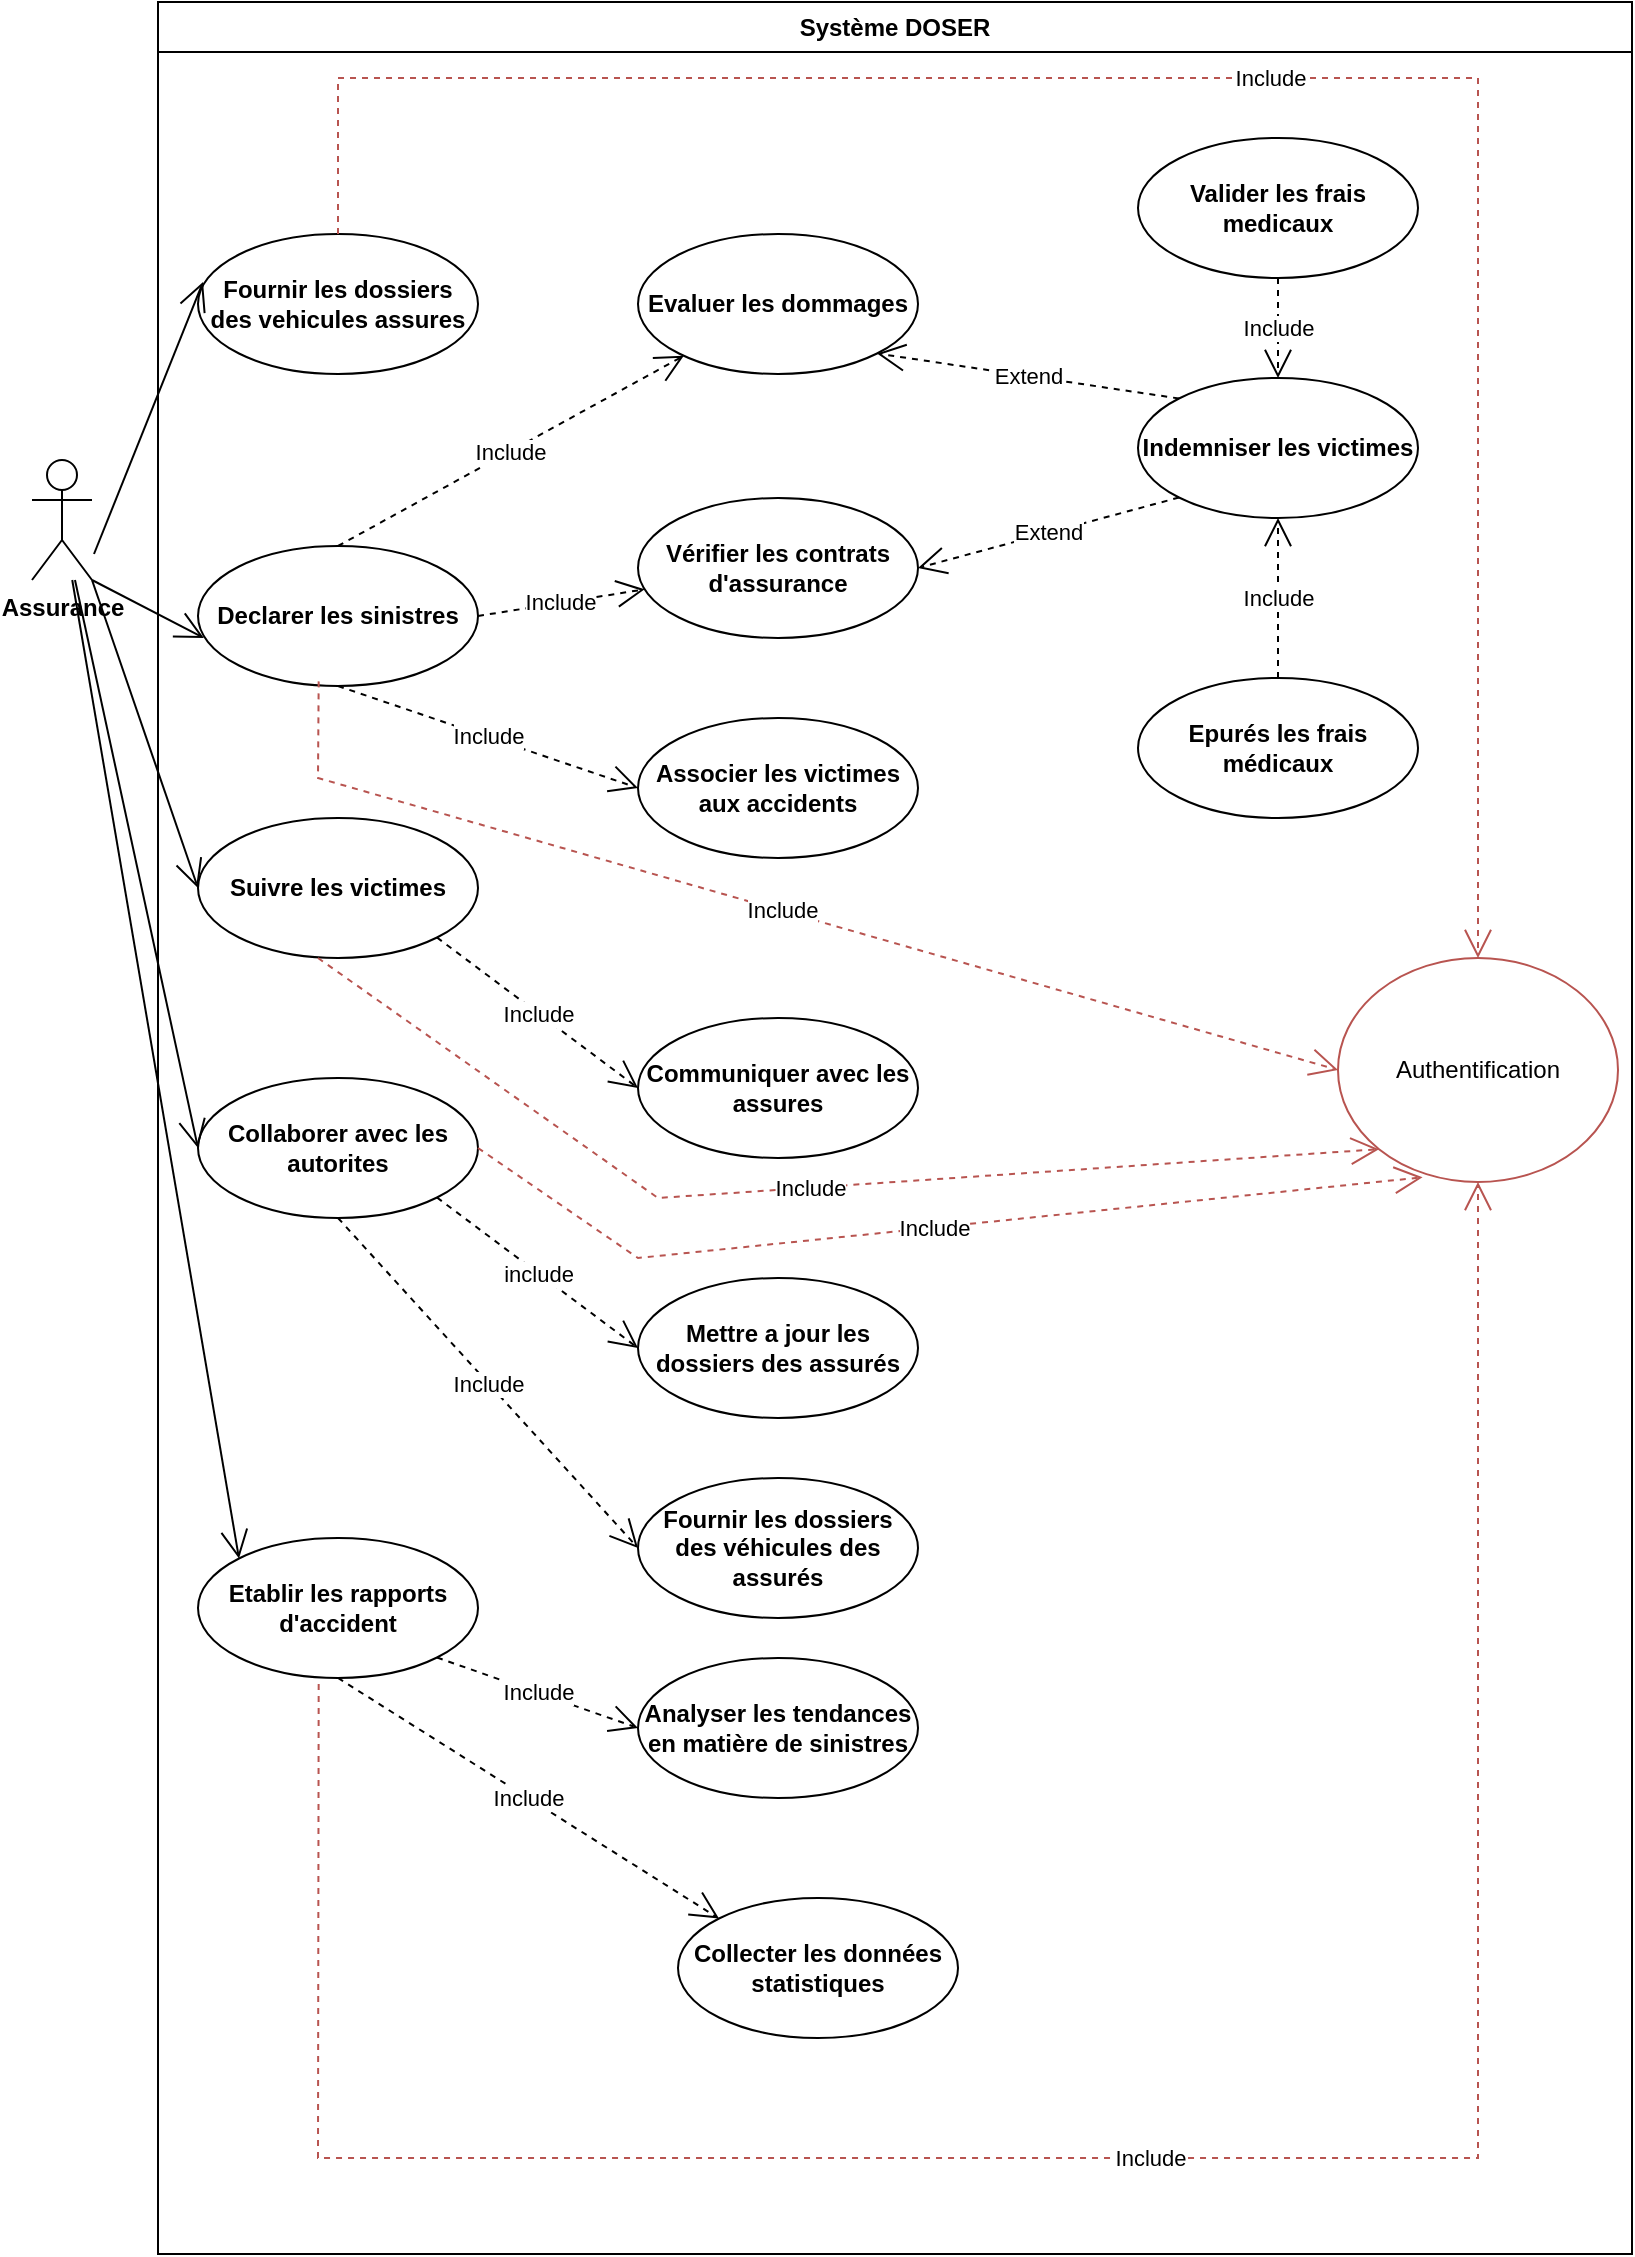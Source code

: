 <mxfile version="24.8.6">
  <diagram name="Page-1" id="MTC3WSLpt4ToaXbaxoXk">
    <mxGraphModel dx="1085" dy="573" grid="0" gridSize="10" guides="1" tooltips="1" connect="1" arrows="1" fold="1" page="1" pageScale="1" pageWidth="827" pageHeight="1169" math="0" shadow="0">
      <root>
        <mxCell id="0" />
        <mxCell id="1" parent="0" />
        <mxCell id="B895lldF-2tsAJIkW0Hh-1" value="&lt;b&gt;Assurance&lt;/b&gt;" style="shape=umlActor;verticalLabelPosition=bottom;verticalAlign=top;html=1;outlineConnect=0;" vertex="1" parent="1">
          <mxGeometry x="17" y="251" width="30" height="60" as="geometry" />
        </mxCell>
        <mxCell id="B895lldF-2tsAJIkW0Hh-2" value="Système DOSER" style="swimlane;whiteSpace=wrap;html=1;startSize=25;" vertex="1" parent="1">
          <mxGeometry x="80" y="22" width="737" height="1126" as="geometry" />
        </mxCell>
        <mxCell id="B895lldF-2tsAJIkW0Hh-3" value="&lt;b&gt;Collecter les données statistiques&lt;/b&gt;" style="ellipse;whiteSpace=wrap;html=1;" vertex="1" parent="B895lldF-2tsAJIkW0Hh-2">
          <mxGeometry x="260" y="948" width="140" height="70" as="geometry" />
        </mxCell>
        <mxCell id="B895lldF-2tsAJIkW0Hh-4" value="&lt;b&gt;Communiquer avec les assures&lt;/b&gt;" style="ellipse;whiteSpace=wrap;html=1;" vertex="1" parent="B895lldF-2tsAJIkW0Hh-2">
          <mxGeometry x="240" y="508" width="140" height="70" as="geometry" />
        </mxCell>
        <mxCell id="B895lldF-2tsAJIkW0Hh-5" value="&lt;b&gt;Vérifier les contrats d&#39;assurance&lt;/b&gt;" style="ellipse;whiteSpace=wrap;html=1;" vertex="1" parent="B895lldF-2tsAJIkW0Hh-2">
          <mxGeometry x="240" y="248" width="140" height="70" as="geometry" />
        </mxCell>
        <mxCell id="B895lldF-2tsAJIkW0Hh-6" value="&lt;b&gt;Declarer les sinistres&lt;/b&gt;" style="ellipse;whiteSpace=wrap;html=1;" vertex="1" parent="B895lldF-2tsAJIkW0Hh-2">
          <mxGeometry x="20" y="272" width="140" height="70" as="geometry" />
        </mxCell>
        <mxCell id="B895lldF-2tsAJIkW0Hh-7" value="Include" style="endArrow=open;endSize=12;dashed=1;html=1;rounded=0;exitX=1;exitY=0.5;exitDx=0;exitDy=0;" edge="1" parent="B895lldF-2tsAJIkW0Hh-2" source="B895lldF-2tsAJIkW0Hh-6" target="B895lldF-2tsAJIkW0Hh-5">
          <mxGeometry width="160" relative="1" as="geometry">
            <mxPoint x="170" y="330" as="sourcePoint" />
            <mxPoint x="330" y="330" as="targetPoint" />
          </mxGeometry>
        </mxCell>
        <mxCell id="B895lldF-2tsAJIkW0Hh-10" value="&lt;b&gt;Fournir les dossiers des véhicules des assur&lt;/b&gt;&lt;b&gt;é&lt;/b&gt;&lt;b&gt;s&lt;/b&gt;" style="ellipse;whiteSpace=wrap;html=1;" vertex="1" parent="B895lldF-2tsAJIkW0Hh-2">
          <mxGeometry x="240" y="738" width="140" height="70" as="geometry" />
        </mxCell>
        <mxCell id="B895lldF-2tsAJIkW0Hh-11" value="&lt;b&gt;Valider les frais medicaux&lt;/b&gt;" style="ellipse;whiteSpace=wrap;html=1;" vertex="1" parent="B895lldF-2tsAJIkW0Hh-2">
          <mxGeometry x="490" y="68" width="140" height="70" as="geometry" />
        </mxCell>
        <mxCell id="B895lldF-2tsAJIkW0Hh-12" value="&lt;b&gt;Epur&lt;/b&gt;&lt;b&gt;é&lt;/b&gt;&lt;b&gt;s les frais m&lt;/b&gt;&lt;b&gt;é&lt;/b&gt;&lt;b&gt;dicaux&lt;/b&gt;" style="ellipse;whiteSpace=wrap;html=1;" vertex="1" parent="B895lldF-2tsAJIkW0Hh-2">
          <mxGeometry x="490" y="338" width="140" height="70" as="geometry" />
        </mxCell>
        <mxCell id="B895lldF-2tsAJIkW0Hh-13" value="Include" style="endArrow=open;endSize=12;dashed=1;html=1;rounded=0;exitX=0.5;exitY=0;exitDx=0;exitDy=0;" edge="1" parent="B895lldF-2tsAJIkW0Hh-2" source="B895lldF-2tsAJIkW0Hh-12" target="B895lldF-2tsAJIkW0Hh-16">
          <mxGeometry width="160" relative="1" as="geometry">
            <mxPoint x="399" y="361" as="sourcePoint" />
            <mxPoint x="470" y="441" as="targetPoint" />
          </mxGeometry>
        </mxCell>
        <mxCell id="B895lldF-2tsAJIkW0Hh-14" value="&lt;b&gt;Evaluer les dommages&lt;/b&gt;" style="ellipse;whiteSpace=wrap;html=1;" vertex="1" parent="B895lldF-2tsAJIkW0Hh-2">
          <mxGeometry x="240" y="116" width="140" height="70" as="geometry" />
        </mxCell>
        <mxCell id="B895lldF-2tsAJIkW0Hh-15" value="Include" style="endArrow=open;endSize=12;dashed=1;html=1;rounded=0;exitX=0.5;exitY=0;exitDx=0;exitDy=0;" edge="1" parent="B895lldF-2tsAJIkW0Hh-2" source="B895lldF-2tsAJIkW0Hh-6" target="B895lldF-2tsAJIkW0Hh-14">
          <mxGeometry width="160" relative="1" as="geometry">
            <mxPoint x="140" y="177" as="sourcePoint" />
            <mxPoint x="140" y="273" as="targetPoint" />
            <Array as="points" />
          </mxGeometry>
        </mxCell>
        <mxCell id="B895lldF-2tsAJIkW0Hh-16" value="&lt;b&gt;Indemniser les victimes&lt;/b&gt;" style="ellipse;whiteSpace=wrap;html=1;" vertex="1" parent="B895lldF-2tsAJIkW0Hh-2">
          <mxGeometry x="490" y="188" width="140" height="70" as="geometry" />
        </mxCell>
        <mxCell id="B895lldF-2tsAJIkW0Hh-17" value="Extend" style="endArrow=open;endSize=12;dashed=1;html=1;rounded=0;entryX=1;entryY=1;entryDx=0;entryDy=0;exitX=0;exitY=0;exitDx=0;exitDy=0;" edge="1" parent="B895lldF-2tsAJIkW0Hh-2" source="B895lldF-2tsAJIkW0Hh-16" target="B895lldF-2tsAJIkW0Hh-14">
          <mxGeometry width="160" relative="1" as="geometry">
            <mxPoint x="254" y="175" as="sourcePoint" />
            <mxPoint x="414" y="175" as="targetPoint" />
          </mxGeometry>
        </mxCell>
        <mxCell id="B895lldF-2tsAJIkW0Hh-18" value="Extend" style="endArrow=open;endSize=12;dashed=1;html=1;rounded=0;entryX=1;entryY=0.5;entryDx=0;entryDy=0;exitX=0;exitY=1;exitDx=0;exitDy=0;" edge="1" parent="B895lldF-2tsAJIkW0Hh-2" source="B895lldF-2tsAJIkW0Hh-16" target="B895lldF-2tsAJIkW0Hh-5">
          <mxGeometry width="160" relative="1" as="geometry">
            <mxPoint x="330" y="346" as="sourcePoint" />
            <mxPoint x="490" y="346" as="targetPoint" />
          </mxGeometry>
        </mxCell>
        <mxCell id="B895lldF-2tsAJIkW0Hh-19" value="&lt;b&gt;Associer les victimes aux accidents&lt;/b&gt;" style="ellipse;whiteSpace=wrap;html=1;" vertex="1" parent="B895lldF-2tsAJIkW0Hh-2">
          <mxGeometry x="240" y="358" width="140" height="70" as="geometry" />
        </mxCell>
        <mxCell id="B895lldF-2tsAJIkW0Hh-20" value="&lt;b&gt;Suivre les victimes&lt;br&gt;&lt;/b&gt;" style="ellipse;whiteSpace=wrap;html=1;" vertex="1" parent="B895lldF-2tsAJIkW0Hh-2">
          <mxGeometry x="20" y="408" width="140" height="70" as="geometry" />
        </mxCell>
        <mxCell id="B895lldF-2tsAJIkW0Hh-23" value="&lt;b&gt;Collaborer avec les autorites&lt;/b&gt;" style="ellipse;whiteSpace=wrap;html=1;" vertex="1" parent="B895lldF-2tsAJIkW0Hh-2">
          <mxGeometry x="20" y="538" width="140" height="70" as="geometry" />
        </mxCell>
        <mxCell id="B895lldF-2tsAJIkW0Hh-24" value="&lt;b&gt;Mettre a jour les dossiers des assur&lt;/b&gt;&lt;b&gt;é&lt;/b&gt;&lt;b&gt;s&lt;/b&gt;" style="ellipse;whiteSpace=wrap;html=1;" vertex="1" parent="B895lldF-2tsAJIkW0Hh-2">
          <mxGeometry x="240" y="638" width="140" height="70" as="geometry" />
        </mxCell>
        <mxCell id="B895lldF-2tsAJIkW0Hh-26" value="Include" style="endArrow=open;endSize=12;dashed=1;html=1;rounded=0;exitX=0.5;exitY=1;exitDx=0;exitDy=0;entryX=0;entryY=0.5;entryDx=0;entryDy=0;" edge="1" parent="B895lldF-2tsAJIkW0Hh-2" source="B895lldF-2tsAJIkW0Hh-6" target="B895lldF-2tsAJIkW0Hh-19">
          <mxGeometry width="160" relative="1" as="geometry">
            <mxPoint x="98" y="420" as="sourcePoint" />
            <mxPoint x="258" y="420" as="targetPoint" />
          </mxGeometry>
        </mxCell>
        <mxCell id="B895lldF-2tsAJIkW0Hh-27" value="Include" style="endArrow=open;endSize=12;dashed=1;html=1;rounded=0;entryX=0.5;entryY=0;entryDx=0;entryDy=0;exitX=0.5;exitY=1;exitDx=0;exitDy=0;" edge="1" parent="B895lldF-2tsAJIkW0Hh-2" source="B895lldF-2tsAJIkW0Hh-11" target="B895lldF-2tsAJIkW0Hh-16">
          <mxGeometry width="160" relative="1" as="geometry">
            <mxPoint x="529" y="133" as="sourcePoint" />
            <mxPoint x="673" y="180" as="targetPoint" />
          </mxGeometry>
        </mxCell>
        <mxCell id="B895lldF-2tsAJIkW0Hh-29" value="Include" style="endArrow=open;endSize=12;dashed=1;html=1;rounded=0;exitX=0.5;exitY=1;exitDx=0;exitDy=0;entryX=0;entryY=0.5;entryDx=0;entryDy=0;" edge="1" parent="B895lldF-2tsAJIkW0Hh-2" source="B895lldF-2tsAJIkW0Hh-23" target="B895lldF-2tsAJIkW0Hh-10">
          <mxGeometry width="160" relative="1" as="geometry">
            <mxPoint x="162" y="822" as="sourcePoint" />
            <mxPoint x="240" y="738" as="targetPoint" />
            <Array as="points" />
          </mxGeometry>
        </mxCell>
        <mxCell id="B895lldF-2tsAJIkW0Hh-30" value="&lt;b&gt;Analyser les tendances en matière de sinistres&lt;/b&gt;" style="ellipse;whiteSpace=wrap;html=1;" vertex="1" parent="B895lldF-2tsAJIkW0Hh-2">
          <mxGeometry x="240" y="828" width="140" height="70" as="geometry" />
        </mxCell>
        <mxCell id="B895lldF-2tsAJIkW0Hh-31" value="Include" style="endArrow=open;endSize=12;dashed=1;html=1;rounded=0;entryX=0;entryY=0.5;entryDx=0;entryDy=0;exitX=1;exitY=1;exitDx=0;exitDy=0;" edge="1" parent="B895lldF-2tsAJIkW0Hh-2" source="B895lldF-2tsAJIkW0Hh-33" target="B895lldF-2tsAJIkW0Hh-30">
          <mxGeometry width="160" relative="1" as="geometry">
            <mxPoint x="189" y="974" as="sourcePoint" />
            <mxPoint x="349" y="974" as="targetPoint" />
          </mxGeometry>
        </mxCell>
        <mxCell id="B895lldF-2tsAJIkW0Hh-32" value="Include" style="endArrow=open;endSize=12;dashed=1;html=1;rounded=0;entryX=0;entryY=0;entryDx=0;entryDy=0;exitX=0.5;exitY=1;exitDx=0;exitDy=0;" edge="1" parent="B895lldF-2tsAJIkW0Hh-2" source="B895lldF-2tsAJIkW0Hh-33" target="B895lldF-2tsAJIkW0Hh-3">
          <mxGeometry width="160" relative="1" as="geometry">
            <mxPoint x="213" y="1043" as="sourcePoint" />
            <mxPoint x="373" y="1043" as="targetPoint" />
          </mxGeometry>
        </mxCell>
        <mxCell id="B895lldF-2tsAJIkW0Hh-33" value="&lt;b&gt;Etablir les rapports d&#39;accident&lt;/b&gt;" style="ellipse;whiteSpace=wrap;html=1;" vertex="1" parent="B895lldF-2tsAJIkW0Hh-2">
          <mxGeometry x="20" y="768" width="140" height="70" as="geometry" />
        </mxCell>
        <mxCell id="B895lldF-2tsAJIkW0Hh-34" value="&lt;b&gt;Fournir les dossiers des vehicules assures&lt;/b&gt;" style="ellipse;whiteSpace=wrap;html=1;" vertex="1" parent="B895lldF-2tsAJIkW0Hh-2">
          <mxGeometry x="20" y="116" width="140" height="70" as="geometry" />
        </mxCell>
        <mxCell id="B895lldF-2tsAJIkW0Hh-41" value="Include" style="endArrow=open;endSize=12;dashed=1;html=1;rounded=0;exitX=1;exitY=1;exitDx=0;exitDy=0;entryX=0;entryY=0.5;entryDx=0;entryDy=0;" edge="1" parent="B895lldF-2tsAJIkW0Hh-2" source="B895lldF-2tsAJIkW0Hh-20" target="B895lldF-2tsAJIkW0Hh-4">
          <mxGeometry width="160" relative="1" as="geometry">
            <mxPoint x="270" y="428" as="sourcePoint" />
            <mxPoint x="430" y="428" as="targetPoint" />
          </mxGeometry>
        </mxCell>
        <mxCell id="B895lldF-2tsAJIkW0Hh-42" value="include" style="endArrow=open;endSize=12;dashed=1;html=1;rounded=0;exitX=1;exitY=1;exitDx=0;exitDy=0;entryX=0;entryY=0.5;entryDx=0;entryDy=0;" edge="1" parent="B895lldF-2tsAJIkW0Hh-2" source="B895lldF-2tsAJIkW0Hh-23" target="B895lldF-2tsAJIkW0Hh-24">
          <mxGeometry width="160" relative="1" as="geometry">
            <mxPoint x="120" y="648" as="sourcePoint" />
            <mxPoint x="280" y="648" as="targetPoint" />
          </mxGeometry>
        </mxCell>
        <mxCell id="B895lldF-2tsAJIkW0Hh-45" value="Authentification" style="ellipse;whiteSpace=wrap;html=1;fillColor=none;strokeColor=#b85450;strokeWidth=1;" vertex="1" parent="B895lldF-2tsAJIkW0Hh-2">
          <mxGeometry x="590" y="478" width="140" height="112" as="geometry" />
        </mxCell>
        <mxCell id="B895lldF-2tsAJIkW0Hh-51" value="Include" style="endArrow=open;endSize=12;dashed=1;html=1;rounded=0;exitX=0.5;exitY=0;exitDx=0;exitDy=0;entryX=0.5;entryY=0;entryDx=0;entryDy=0;fillColor=#f8cecc;strokeColor=#b85450;" edge="1" parent="B895lldF-2tsAJIkW0Hh-2" source="B895lldF-2tsAJIkW0Hh-34" target="B895lldF-2tsAJIkW0Hh-45">
          <mxGeometry width="160" relative="1" as="geometry">
            <mxPoint x="80" y="38" as="sourcePoint" />
            <mxPoint x="240" y="38" as="targetPoint" />
            <Array as="points">
              <mxPoint x="90" y="38" />
              <mxPoint x="660" y="38" />
            </Array>
          </mxGeometry>
        </mxCell>
        <mxCell id="B895lldF-2tsAJIkW0Hh-52" value="Include" style="endArrow=open;endSize=12;dashed=1;html=1;rounded=0;exitX=0.431;exitY=0.967;exitDx=0;exitDy=0;entryX=0;entryY=0.5;entryDx=0;entryDy=0;fillColor=#f8cecc;strokeColor=#b85450;exitPerimeter=0;" edge="1" parent="B895lldF-2tsAJIkW0Hh-2" source="B895lldF-2tsAJIkW0Hh-6" target="B895lldF-2tsAJIkW0Hh-45">
          <mxGeometry width="160" relative="1" as="geometry">
            <mxPoint x="140" y="438" as="sourcePoint" />
            <mxPoint x="300" y="438" as="targetPoint" />
            <Array as="points">
              <mxPoint x="80" y="388" />
            </Array>
          </mxGeometry>
        </mxCell>
        <mxCell id="B895lldF-2tsAJIkW0Hh-54" value="Include" style="endArrow=open;endSize=12;dashed=1;html=1;rounded=0;exitX=1;exitY=0.5;exitDx=0;exitDy=0;entryX=0.302;entryY=0.979;entryDx=0;entryDy=0;entryPerimeter=0;fillColor=#f8cecc;strokeColor=#b85450;" edge="1" parent="B895lldF-2tsAJIkW0Hh-2" source="B895lldF-2tsAJIkW0Hh-23" target="B895lldF-2tsAJIkW0Hh-45">
          <mxGeometry width="160" relative="1" as="geometry">
            <mxPoint x="130" y="708" as="sourcePoint" />
            <mxPoint x="600" y="718" as="targetPoint" />
            <Array as="points">
              <mxPoint x="240" y="628" />
            </Array>
          </mxGeometry>
        </mxCell>
        <mxCell id="B895lldF-2tsAJIkW0Hh-55" value="Include" style="endArrow=open;endSize=12;dashed=1;html=1;rounded=0;exitX=0.431;exitY=1.043;exitDx=0;exitDy=0;exitPerimeter=0;entryX=0.5;entryY=1;entryDx=0;entryDy=0;fillColor=#f8cecc;strokeColor=#b85450;" edge="1" parent="B895lldF-2tsAJIkW0Hh-2" source="B895lldF-2tsAJIkW0Hh-33" target="B895lldF-2tsAJIkW0Hh-45">
          <mxGeometry width="160" relative="1" as="geometry">
            <mxPoint x="140" y="1068" as="sourcePoint" />
            <mxPoint x="680" y="1078" as="targetPoint" />
            <Array as="points">
              <mxPoint x="80" y="1078" />
              <mxPoint x="660" y="1078" />
            </Array>
          </mxGeometry>
        </mxCell>
        <mxCell id="B895lldF-2tsAJIkW0Hh-36" value="" style="endArrow=open;endFill=1;endSize=12;html=1;rounded=0;entryX=0;entryY=0.5;entryDx=0;entryDy=0;" edge="1" parent="1" source="B895lldF-2tsAJIkW0Hh-1" target="B895lldF-2tsAJIkW0Hh-23">
          <mxGeometry width="160" relative="1" as="geometry">
            <mxPoint x="199" y="783" as="sourcePoint" />
            <mxPoint x="359" y="783" as="targetPoint" />
          </mxGeometry>
        </mxCell>
        <mxCell id="B895lldF-2tsAJIkW0Hh-37" value="" style="endArrow=open;endFill=1;endSize=12;html=1;rounded=0;entryX=0;entryY=0;entryDx=0;entryDy=0;" edge="1" parent="1" source="B895lldF-2tsAJIkW0Hh-1" target="B895lldF-2tsAJIkW0Hh-33">
          <mxGeometry width="160" relative="1" as="geometry">
            <mxPoint x="115" y="936" as="sourcePoint" />
            <mxPoint x="204.052" y="1061.023" as="targetPoint" />
          </mxGeometry>
        </mxCell>
        <mxCell id="B895lldF-2tsAJIkW0Hh-38" value="" style="endArrow=open;endFill=1;endSize=12;html=1;rounded=0;entryX=0.018;entryY=0.343;entryDx=0;entryDy=0;entryPerimeter=0;" edge="1" parent="1" target="B895lldF-2tsAJIkW0Hh-34">
          <mxGeometry width="160" relative="1" as="geometry">
            <mxPoint x="48" y="298" as="sourcePoint" />
            <mxPoint x="576" y="364" as="targetPoint" />
          </mxGeometry>
        </mxCell>
        <mxCell id="B895lldF-2tsAJIkW0Hh-39" value="" style="endArrow=open;endFill=1;endSize=12;html=1;rounded=0;entryX=0.021;entryY=0.657;entryDx=0;entryDy=0;entryPerimeter=0;exitX=1;exitY=1;exitDx=0;exitDy=0;exitPerimeter=0;" edge="1" parent="1" source="B895lldF-2tsAJIkW0Hh-1" target="B895lldF-2tsAJIkW0Hh-6">
          <mxGeometry width="160" relative="1" as="geometry">
            <mxPoint x="60" y="300" as="sourcePoint" />
            <mxPoint x="210" y="300" as="targetPoint" />
          </mxGeometry>
        </mxCell>
        <mxCell id="B895lldF-2tsAJIkW0Hh-40" value="" style="endArrow=open;endFill=1;endSize=12;html=1;rounded=0;exitX=1;exitY=1;exitDx=0;exitDy=0;exitPerimeter=0;entryX=0;entryY=0.5;entryDx=0;entryDy=0;" edge="1" parent="1" source="B895lldF-2tsAJIkW0Hh-1" target="B895lldF-2tsAJIkW0Hh-20">
          <mxGeometry width="160" relative="1" as="geometry">
            <mxPoint x="100" y="360" as="sourcePoint" />
            <mxPoint x="260" y="360" as="targetPoint" />
          </mxGeometry>
        </mxCell>
        <mxCell id="B895lldF-2tsAJIkW0Hh-53" value="Include" style="endArrow=open;endSize=12;dashed=1;html=1;rounded=0;entryX=0;entryY=1;entryDx=0;entryDy=0;fillColor=#f8cecc;strokeColor=#b85450;" edge="1" parent="1" target="B895lldF-2tsAJIkW0Hh-45">
          <mxGeometry width="160" relative="1" as="geometry">
            <mxPoint x="160" y="500" as="sourcePoint" />
            <mxPoint x="700" y="620" as="targetPoint" />
            <Array as="points">
              <mxPoint x="330" y="620" />
            </Array>
          </mxGeometry>
        </mxCell>
      </root>
    </mxGraphModel>
  </diagram>
</mxfile>
